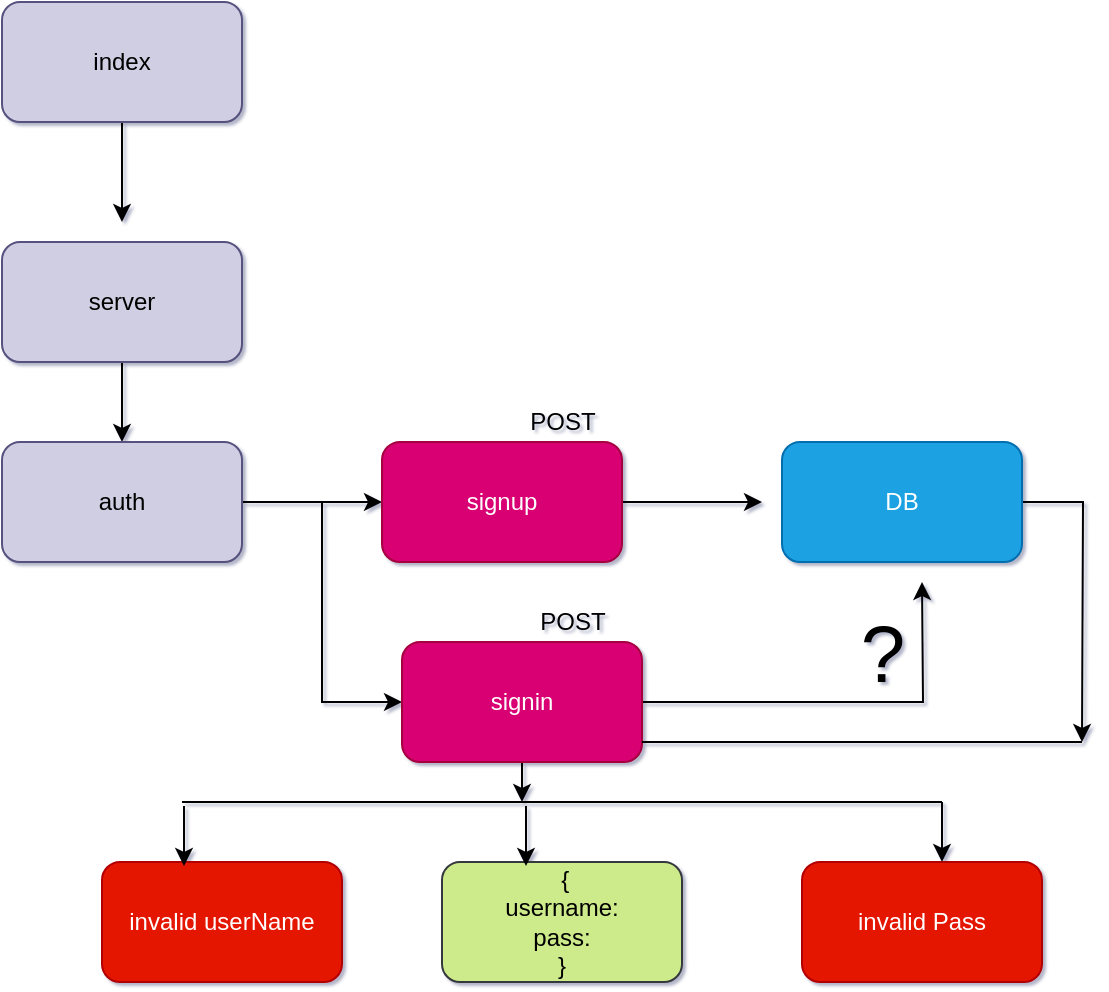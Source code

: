 <mxfile version="14.6.13" type="github"><diagram id="C5RBs43oDa-KdzZeNtuy" name="Page-1"><mxGraphModel dx="826" dy="526" grid="0" gridSize="10" guides="1" tooltips="1" connect="1" arrows="1" fold="1" page="1" pageScale="1" pageWidth="827" pageHeight="1169" background="none" math="0" shadow="1"><root><mxCell id="WIyWlLk6GJQsqaUBKTNV-0"/><mxCell id="WIyWlLk6GJQsqaUBKTNV-1" parent="WIyWlLk6GJQsqaUBKTNV-0"/><mxCell id="jh8wbbfPcGjDNPQa-UOL-13" style="edgeStyle=orthogonalEdgeStyle;rounded=0;orthogonalLoop=1;jettySize=auto;html=1;" edge="1" parent="WIyWlLk6GJQsqaUBKTNV-1" source="jh8wbbfPcGjDNPQa-UOL-2"><mxGeometry relative="1" as="geometry"><mxPoint x="90" y="150" as="targetPoint"/></mxGeometry></mxCell><mxCell id="jh8wbbfPcGjDNPQa-UOL-2" value="index" style="rounded=1;whiteSpace=wrap;html=1;fillColor=#d0cee2;strokeColor=#56517e;" vertex="1" parent="WIyWlLk6GJQsqaUBKTNV-1"><mxGeometry x="30" y="40" width="120" height="60" as="geometry"/></mxCell><mxCell id="jh8wbbfPcGjDNPQa-UOL-12" style="edgeStyle=orthogonalEdgeStyle;rounded=0;orthogonalLoop=1;jettySize=auto;html=1;entryX=0.5;entryY=0;entryDx=0;entryDy=0;" edge="1" parent="WIyWlLk6GJQsqaUBKTNV-1" source="jh8wbbfPcGjDNPQa-UOL-3" target="jh8wbbfPcGjDNPQa-UOL-4"><mxGeometry relative="1" as="geometry"/></mxCell><mxCell id="jh8wbbfPcGjDNPQa-UOL-3" value="server" style="rounded=1;whiteSpace=wrap;html=1;fillColor=#d0cee2;strokeColor=#56517e;" vertex="1" parent="WIyWlLk6GJQsqaUBKTNV-1"><mxGeometry x="30" y="160" width="120" height="60" as="geometry"/></mxCell><mxCell id="jh8wbbfPcGjDNPQa-UOL-14" style="edgeStyle=orthogonalEdgeStyle;rounded=0;orthogonalLoop=1;jettySize=auto;html=1;entryX=0;entryY=0.5;entryDx=0;entryDy=0;" edge="1" parent="WIyWlLk6GJQsqaUBKTNV-1" source="jh8wbbfPcGjDNPQa-UOL-4" target="jh8wbbfPcGjDNPQa-UOL-5"><mxGeometry relative="1" as="geometry"/></mxCell><mxCell id="jh8wbbfPcGjDNPQa-UOL-15" style="edgeStyle=orthogonalEdgeStyle;rounded=0;orthogonalLoop=1;jettySize=auto;html=1;entryX=0;entryY=0.5;entryDx=0;entryDy=0;" edge="1" parent="WIyWlLk6GJQsqaUBKTNV-1" source="jh8wbbfPcGjDNPQa-UOL-4" target="jh8wbbfPcGjDNPQa-UOL-6"><mxGeometry relative="1" as="geometry"/></mxCell><mxCell id="jh8wbbfPcGjDNPQa-UOL-4" value="auth" style="rounded=1;whiteSpace=wrap;html=1;fillColor=#d0cee2;strokeColor=#56517e;" vertex="1" parent="WIyWlLk6GJQsqaUBKTNV-1"><mxGeometry x="30" y="260" width="120" height="60" as="geometry"/></mxCell><mxCell id="jh8wbbfPcGjDNPQa-UOL-16" style="edgeStyle=orthogonalEdgeStyle;rounded=0;orthogonalLoop=1;jettySize=auto;html=1;" edge="1" parent="WIyWlLk6GJQsqaUBKTNV-1" source="jh8wbbfPcGjDNPQa-UOL-5"><mxGeometry relative="1" as="geometry"><mxPoint x="410" y="290" as="targetPoint"/></mxGeometry></mxCell><mxCell id="jh8wbbfPcGjDNPQa-UOL-5" value="signup" style="rounded=1;whiteSpace=wrap;html=1;fillColor=#d80073;strokeColor=#A50040;fontColor=#ffffff;" vertex="1" parent="WIyWlLk6GJQsqaUBKTNV-1"><mxGeometry x="220" y="260" width="120" height="60" as="geometry"/></mxCell><mxCell id="jh8wbbfPcGjDNPQa-UOL-20" style="edgeStyle=orthogonalEdgeStyle;rounded=0;orthogonalLoop=1;jettySize=auto;html=1;startArrow=none;startFill=0;" edge="1" parent="WIyWlLk6GJQsqaUBKTNV-1" source="jh8wbbfPcGjDNPQa-UOL-6"><mxGeometry relative="1" as="geometry"><mxPoint x="290" y="440" as="targetPoint"/></mxGeometry></mxCell><mxCell id="jh8wbbfPcGjDNPQa-UOL-26" style="edgeStyle=orthogonalEdgeStyle;rounded=0;orthogonalLoop=1;jettySize=auto;html=1;startArrow=none;startFill=0;" edge="1" parent="WIyWlLk6GJQsqaUBKTNV-1" source="jh8wbbfPcGjDNPQa-UOL-6"><mxGeometry relative="1" as="geometry"><mxPoint x="490" y="330" as="targetPoint"/></mxGeometry></mxCell><mxCell id="jh8wbbfPcGjDNPQa-UOL-6" value="signin" style="rounded=1;whiteSpace=wrap;html=1;fillColor=#d80073;strokeColor=#A50040;fontColor=#ffffff;" vertex="1" parent="WIyWlLk6GJQsqaUBKTNV-1"><mxGeometry x="230" y="360" width="120" height="60" as="geometry"/></mxCell><mxCell id="jh8wbbfPcGjDNPQa-UOL-27" style="edgeStyle=orthogonalEdgeStyle;rounded=0;orthogonalLoop=1;jettySize=auto;html=1;startArrow=none;startFill=0;" edge="1" parent="WIyWlLk6GJQsqaUBKTNV-1" source="jh8wbbfPcGjDNPQa-UOL-7"><mxGeometry relative="1" as="geometry"><mxPoint x="570" y="410" as="targetPoint"/></mxGeometry></mxCell><mxCell id="jh8wbbfPcGjDNPQa-UOL-7" value="DB" style="rounded=1;whiteSpace=wrap;html=1;fillColor=#1ba1e2;strokeColor=#006EAF;fontColor=#ffffff;" vertex="1" parent="WIyWlLk6GJQsqaUBKTNV-1"><mxGeometry x="420" y="260" width="120" height="60" as="geometry"/></mxCell><mxCell id="jh8wbbfPcGjDNPQa-UOL-8" value="invalid userName" style="rounded=1;whiteSpace=wrap;html=1;fillColor=#e51400;strokeColor=#B20000;fontColor=#ffffff;" vertex="1" parent="WIyWlLk6GJQsqaUBKTNV-1"><mxGeometry x="80" y="470" width="120" height="60" as="geometry"/></mxCell><mxCell id="jh8wbbfPcGjDNPQa-UOL-9" value="&amp;nbsp;{&lt;br&gt;username:&lt;br&gt;pass:&lt;br&gt;}" style="rounded=1;whiteSpace=wrap;html=1;fillColor=#cdeb8b;strokeColor=#36393d;" vertex="1" parent="WIyWlLk6GJQsqaUBKTNV-1"><mxGeometry x="250" y="470" width="120" height="60" as="geometry"/></mxCell><mxCell id="jh8wbbfPcGjDNPQa-UOL-10" value="invalid Pass" style="rounded=1;whiteSpace=wrap;html=1;fillColor=#e51400;strokeColor=#B20000;fontColor=#ffffff;" vertex="1" parent="WIyWlLk6GJQsqaUBKTNV-1"><mxGeometry x="430" y="470" width="120" height="60" as="geometry"/></mxCell><mxCell id="jh8wbbfPcGjDNPQa-UOL-21" value="" style="endArrow=none;html=1;" edge="1" parent="WIyWlLk6GJQsqaUBKTNV-1"><mxGeometry width="50" height="50" relative="1" as="geometry"><mxPoint x="120" y="440" as="sourcePoint"/><mxPoint x="500" y="440" as="targetPoint"/></mxGeometry></mxCell><mxCell id="jh8wbbfPcGjDNPQa-UOL-22" value="" style="endArrow=classic;html=1;" edge="1" parent="WIyWlLk6GJQsqaUBKTNV-1"><mxGeometry width="50" height="50" relative="1" as="geometry"><mxPoint x="500" y="440" as="sourcePoint"/><mxPoint x="500" y="470" as="targetPoint"/></mxGeometry></mxCell><mxCell id="jh8wbbfPcGjDNPQa-UOL-24" value="" style="endArrow=classic;html=1;" edge="1" parent="WIyWlLk6GJQsqaUBKTNV-1"><mxGeometry width="50" height="50" relative="1" as="geometry"><mxPoint x="292" y="442" as="sourcePoint"/><mxPoint x="292" y="472" as="targetPoint"/></mxGeometry></mxCell><mxCell id="jh8wbbfPcGjDNPQa-UOL-25" value="" style="endArrow=classic;html=1;" edge="1" parent="WIyWlLk6GJQsqaUBKTNV-1"><mxGeometry width="50" height="50" relative="1" as="geometry"><mxPoint x="121" y="442" as="sourcePoint"/><mxPoint x="121" y="472" as="targetPoint"/></mxGeometry></mxCell><mxCell id="jh8wbbfPcGjDNPQa-UOL-29" value="" style="endArrow=none;html=1;" edge="1" parent="WIyWlLk6GJQsqaUBKTNV-1"><mxGeometry width="50" height="50" relative="1" as="geometry"><mxPoint x="350" y="410" as="sourcePoint"/><mxPoint x="570" y="410" as="targetPoint"/></mxGeometry></mxCell><mxCell id="jh8wbbfPcGjDNPQa-UOL-30" value="&lt;font style=&quot;font-size: 40px&quot;&gt;?&lt;/font&gt;" style="text;html=1;align=center;verticalAlign=middle;resizable=0;points=[];autosize=1;strokeColor=none;" vertex="1" parent="WIyWlLk6GJQsqaUBKTNV-1"><mxGeometry x="450" y="350" width="40" height="30" as="geometry"/></mxCell><mxCell id="jh8wbbfPcGjDNPQa-UOL-32" value="POST" style="text;html=1;align=center;verticalAlign=middle;resizable=0;points=[];autosize=1;strokeColor=none;" vertex="1" parent="WIyWlLk6GJQsqaUBKTNV-1"><mxGeometry x="285" y="240" width="50" height="20" as="geometry"/></mxCell><mxCell id="jh8wbbfPcGjDNPQa-UOL-33" value="POST" style="text;html=1;align=center;verticalAlign=middle;resizable=0;points=[];autosize=1;strokeColor=none;" vertex="1" parent="WIyWlLk6GJQsqaUBKTNV-1"><mxGeometry x="290" y="340" width="50" height="20" as="geometry"/></mxCell></root></mxGraphModel></diagram></mxfile>